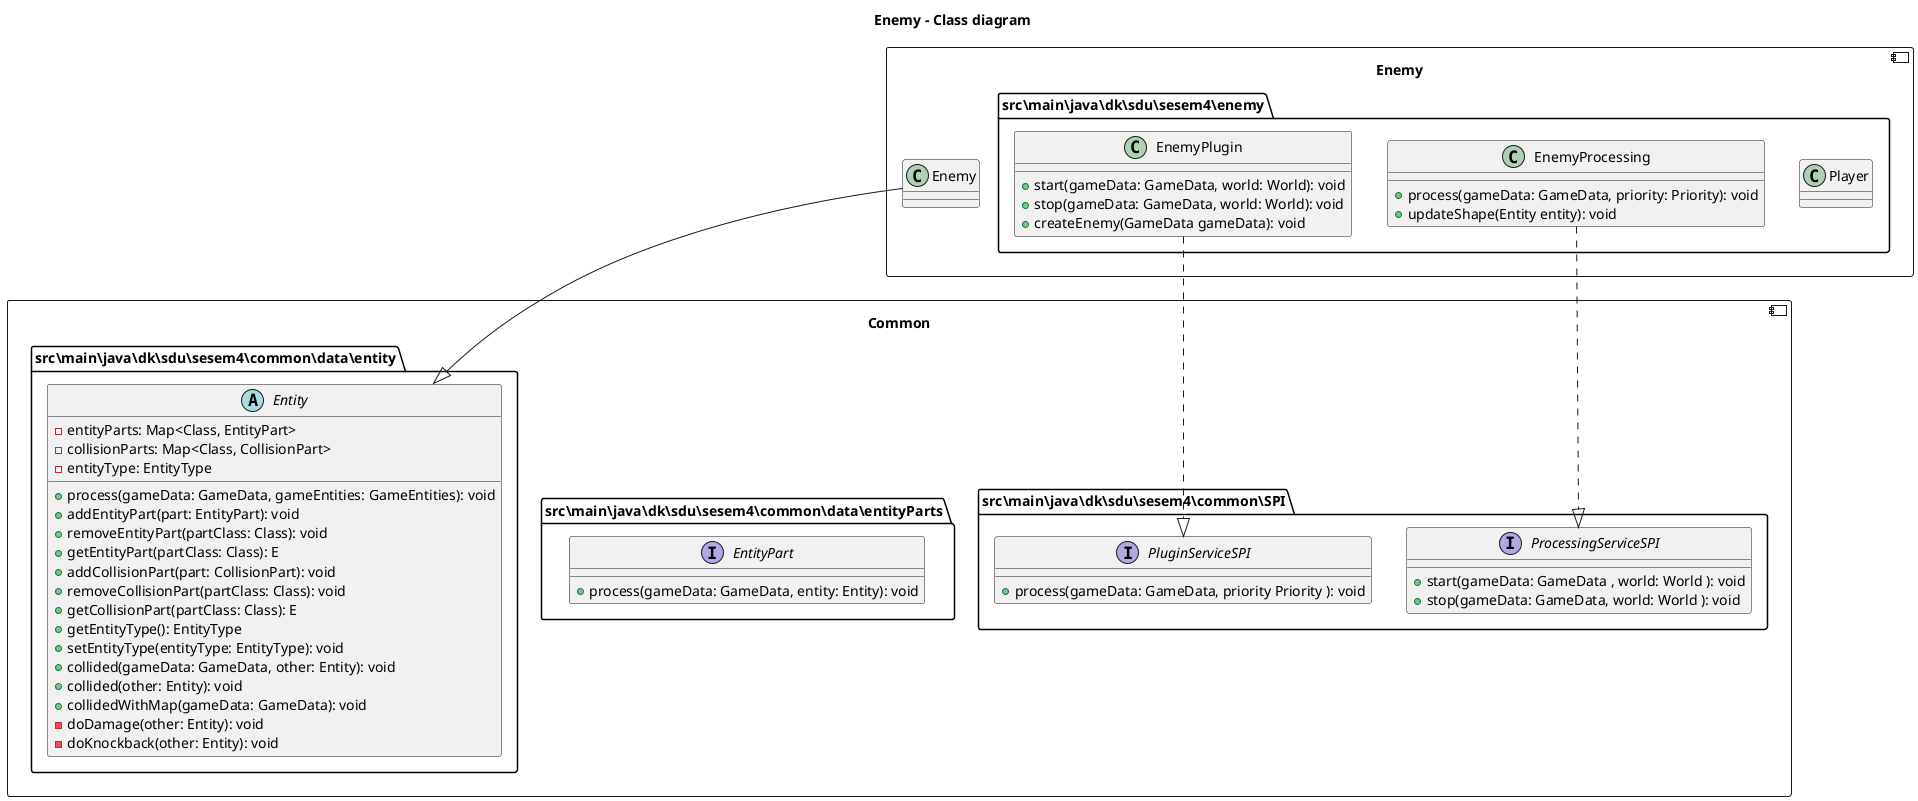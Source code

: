 @startuml Class diagram

title Enemy - Class diagram



component "Common" {
    package src\main\java\dk\sdu\sesem4\common\SPI {
       interface ProcessingServiceSPI {
            +  start(gameData: GameData , world: World ): void
            +  stop(gameData: GameData, world: World ): void
        }

        interface PluginServiceSPI {
            + process(gameData: GameData, priority Priority ): void

        }
    }

    package src\main\java\dk\sdu\sesem4\common\data\entityParts {
        interface EntityPart {
            + process(gameData: GameData, entity: Entity): void
        }

    }
    package src\main\java\dk\sdu\sesem4\common\data\entity {
    abstract class Entity {
        - entityParts: Map<Class, EntityPart>
	    - collisionParts: Map<Class, CollisionPart>
        - entityType: EntityType
        + process(gameData: GameData, gameEntities: GameEntities): void
        + addEntityPart(part: EntityPart): void
        + removeEntityPart(partClass: Class): void
        + getEntityPart(partClass: Class): E
        + addCollisionPart(part: CollisionPart): void
        + removeCollisionPart(partClass: Class): void
        + getCollisionPart(partClass: Class): E
        + getEntityType(): EntityType
        + setEntityType(entityType: EntityType): void
        + collided(gameData: GameData, other: Entity): void
        + collided(other: Entity): void
        + collidedWithMap(gameData: GameData): void
        - doDamage(other: Entity): void
         - doKnockback(other: Entity): void
        }
    }
}

component Enemy {
    package src\main\java\dk\sdu\sesem4\enemy{
    class Player {
    }
    class EnemyPlugin{
     + start(gameData: GameData, world: World): void
    + stop(gameData: GameData, world: World): void
    + createEnemy(GameData gameData): void
    }
    class EnemyProcessing{
    + process(gameData: GameData, priority: Priority): void
    + updateShape(Entity entity): void
    }

}
EnemyPlugin ..|> PluginServiceSPI
EnemyProcessing ..|> ProcessingServiceSPI
Entity <|--  Enemy



@enduml